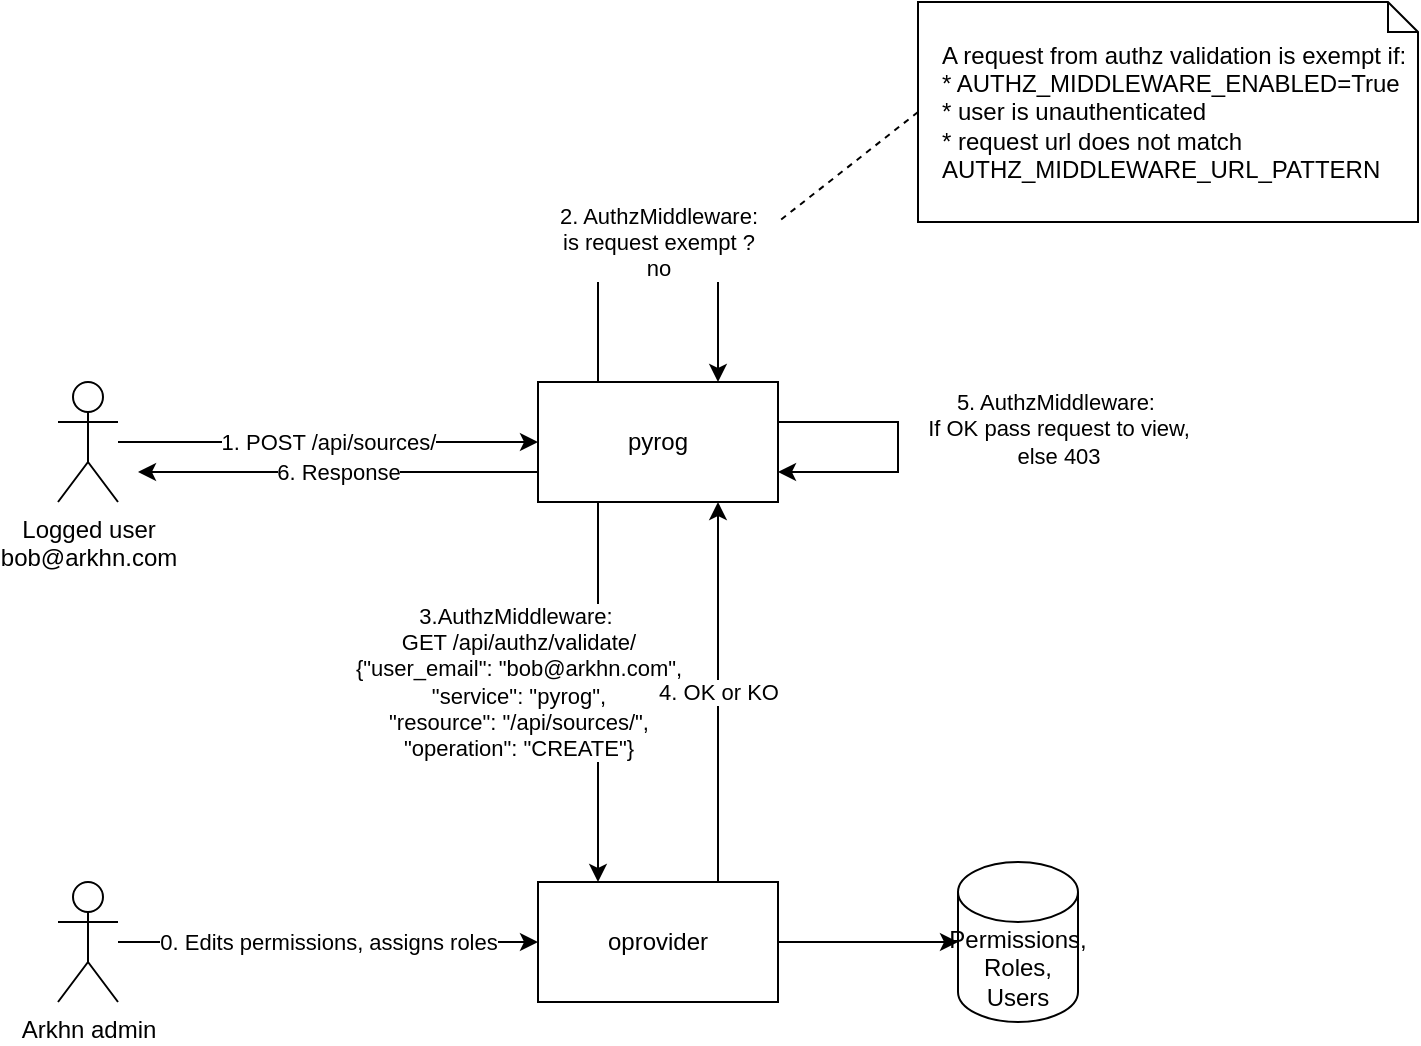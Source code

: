 <mxfile>
    <diagram id="CfOmq31BsmOXV1zDY3m9" name="Page-1">
        <mxGraphModel dx="913" dy="650" grid="1" gridSize="10" guides="1" tooltips="1" connect="1" arrows="1" fold="1" page="1" pageScale="1" pageWidth="850" pageHeight="1100" math="0" shadow="0">
            <root>
                <mxCell id="0"/>
                <mxCell id="1" parent="0"/>
                <mxCell id="8" value="1. POST /api/sources/" style="edgeStyle=orthogonalEdgeStyle;rounded=0;orthogonalLoop=1;jettySize=auto;html=1;entryX=0;entryY=0.5;entryDx=0;entryDy=0;" edge="1" parent="1" source="4" target="10">
                    <mxGeometry relative="1" as="geometry">
                        <mxPoint x="195" y="370" as="targetPoint"/>
                    </mxGeometry>
                </mxCell>
                <mxCell id="4" value="Logged user&lt;br&gt;bob@arkhn.com" style="shape=umlActor;verticalLabelPosition=bottom;verticalAlign=top;html=1;outlineConnect=0;" vertex="1" parent="1">
                    <mxGeometry x="130" y="340" width="30" height="60" as="geometry"/>
                </mxCell>
                <mxCell id="11" value="2. AuthzMiddleware:&lt;br&gt;is request exempt ?&lt;br&gt;no" style="edgeStyle=orthogonalEdgeStyle;rounded=0;orthogonalLoop=1;jettySize=auto;html=1;entryX=0.75;entryY=0;entryDx=0;entryDy=0;exitX=0.25;exitY=0;exitDx=0;exitDy=0;" edge="1" parent="1" source="10" target="10">
                    <mxGeometry relative="1" as="geometry">
                        <mxPoint x="460" y="250" as="targetPoint"/>
                        <Array as="points">
                            <mxPoint x="400" y="270"/>
                            <mxPoint x="460" y="270"/>
                        </Array>
                    </mxGeometry>
                </mxCell>
                <mxCell id="13" value="3.AuthzMiddleware:&amp;nbsp;&lt;br&gt;GET /api/authz/validate/&lt;br&gt;{&quot;user_email&quot;: &quot;bob@arkhn.com&quot;,&lt;br&gt;&quot;service&quot;: &quot;pyrog&quot;,&lt;br&gt;&quot;resource&quot;: &quot;/api/sources/&quot;,&lt;br&gt;&quot;operation&quot;: &quot;CREATE&quot;}" style="edgeStyle=orthogonalEdgeStyle;rounded=0;orthogonalLoop=1;jettySize=auto;html=1;exitX=0.25;exitY=1;exitDx=0;exitDy=0;entryX=0.25;entryY=0;entryDx=0;entryDy=0;" edge="1" parent="1" source="10" target="12">
                    <mxGeometry x="-0.053" y="-40" relative="1" as="geometry">
                        <mxPoint as="offset"/>
                    </mxGeometry>
                </mxCell>
                <mxCell id="25" style="edgeStyle=orthogonalEdgeStyle;rounded=0;orthogonalLoop=1;jettySize=auto;html=1;entryX=1;entryY=0.75;entryDx=0;entryDy=0;" edge="1" parent="1" source="10" target="10">
                    <mxGeometry relative="1" as="geometry">
                        <mxPoint x="560" y="400" as="targetPoint"/>
                        <Array as="points">
                            <mxPoint x="550" y="360"/>
                            <mxPoint x="550" y="385"/>
                        </Array>
                    </mxGeometry>
                </mxCell>
                <mxCell id="26" value="5. AuthzMiddleware:&amp;nbsp;&lt;br&gt;If OK pass request to view,&lt;br&gt;else 403&lt;br&gt;&amp;nbsp;" style="edgeLabel;html=1;align=center;verticalAlign=middle;resizable=0;points=[];" vertex="1" connectable="0" parent="25">
                    <mxGeometry x="0.126" y="-3" relative="1" as="geometry">
                        <mxPoint x="83" y="-12" as="offset"/>
                    </mxGeometry>
                </mxCell>
                <mxCell id="10" value="pyrog" style="rounded=0;whiteSpace=wrap;html=1;" vertex="1" parent="1">
                    <mxGeometry x="370" y="340" width="120" height="60" as="geometry"/>
                </mxCell>
                <mxCell id="15" value="4. OK or KO" style="edgeStyle=orthogonalEdgeStyle;rounded=0;orthogonalLoop=1;jettySize=auto;html=1;entryX=0.75;entryY=1;entryDx=0;entryDy=0;exitX=0.75;exitY=0;exitDx=0;exitDy=0;" edge="1" parent="1" source="12" target="10">
                    <mxGeometry relative="1" as="geometry">
                        <mxPoint x="430" y="510" as="targetPoint"/>
                    </mxGeometry>
                </mxCell>
                <mxCell id="19" value="" style="edgeStyle=orthogonalEdgeStyle;rounded=0;orthogonalLoop=1;jettySize=auto;html=1;" edge="1" parent="1" source="12" target="17">
                    <mxGeometry relative="1" as="geometry"/>
                </mxCell>
                <mxCell id="12" value="oprovider" style="rounded=0;whiteSpace=wrap;html=1;" vertex="1" parent="1">
                    <mxGeometry x="370" y="590" width="120" height="60" as="geometry"/>
                </mxCell>
                <mxCell id="17" value="Permissions,&lt;br&gt;Roles,&lt;br&gt;Users" style="shape=cylinder3;whiteSpace=wrap;html=1;boundedLbl=1;backgroundOutline=1;size=15;" vertex="1" parent="1">
                    <mxGeometry x="580" y="580" width="60" height="80" as="geometry"/>
                </mxCell>
                <mxCell id="22" value="0. Edits permissions, assigns roles" style="edgeStyle=orthogonalEdgeStyle;rounded=0;orthogonalLoop=1;jettySize=auto;html=1;" edge="1" parent="1" source="20" target="12">
                    <mxGeometry relative="1" as="geometry">
                        <mxPoint x="195" y="620" as="targetPoint"/>
                    </mxGeometry>
                </mxCell>
                <mxCell id="20" value="Arkhn admin" style="shape=umlActor;verticalLabelPosition=bottom;verticalAlign=top;html=1;outlineConnect=0;" vertex="1" parent="1">
                    <mxGeometry x="130" y="590" width="30" height="60" as="geometry"/>
                </mxCell>
                <mxCell id="27" value="6. Response" style="endArrow=classic;html=1;exitX=0;exitY=0.75;exitDx=0;exitDy=0;" edge="1" parent="1" source="10">
                    <mxGeometry width="50" height="50" relative="1" as="geometry">
                        <mxPoint x="430" y="500" as="sourcePoint"/>
                        <mxPoint x="170" y="385" as="targetPoint"/>
                    </mxGeometry>
                </mxCell>
                <mxCell id="28" value="A request from authz validation is exempt if:&lt;br&gt;* AUTHZ_MIDDLEWARE_ENABLED=True&lt;br&gt;* user is unauthenticated&lt;br&gt;* request url does not match AUTHZ_MIDDLEWARE_URL_PATTERN" style="shape=note;size=15;align=left;spacingLeft=10;html=1;whiteSpace=wrap;" vertex="1" parent="1">
                    <mxGeometry x="560" y="150" width="250" height="110" as="geometry"/>
                </mxCell>
                <mxCell id="29" value="" style="edgeStyle=none;endArrow=none;exitX=0;exitY=0.5;dashed=1;html=1;exitDx=0;exitDy=0;exitPerimeter=0;" edge="1" source="28" parent="1">
                    <mxGeometry x="1" relative="1" as="geometry">
                        <mxPoint x="490" y="260" as="targetPoint"/>
                    </mxGeometry>
                </mxCell>
            </root>
        </mxGraphModel>
    </diagram>
</mxfile>
